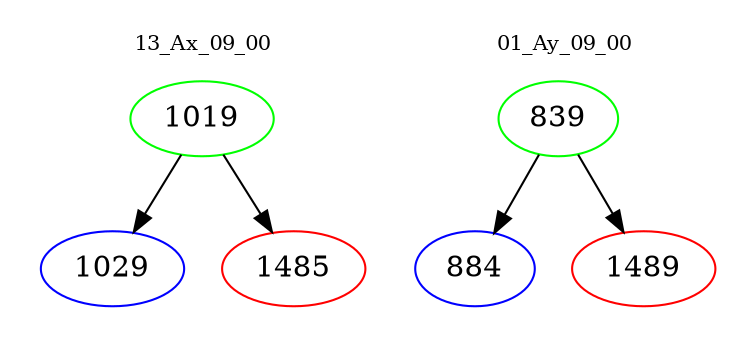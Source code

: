 digraph{
subgraph cluster_0 {
color = white
label = "13_Ax_09_00";
fontsize=10;
T0_1019 [label="1019", color="green"]
T0_1019 -> T0_1029 [color="black"]
T0_1029 [label="1029", color="blue"]
T0_1019 -> T0_1485 [color="black"]
T0_1485 [label="1485", color="red"]
}
subgraph cluster_1 {
color = white
label = "01_Ay_09_00";
fontsize=10;
T1_839 [label="839", color="green"]
T1_839 -> T1_884 [color="black"]
T1_884 [label="884", color="blue"]
T1_839 -> T1_1489 [color="black"]
T1_1489 [label="1489", color="red"]
}
}

